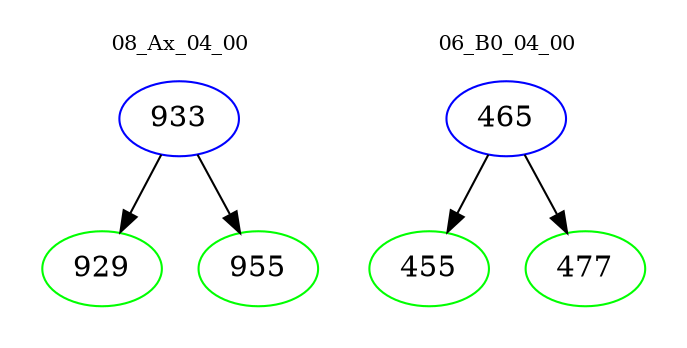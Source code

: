 digraph{
subgraph cluster_0 {
color = white
label = "08_Ax_04_00";
fontsize=10;
T0_933 [label="933", color="blue"]
T0_933 -> T0_929 [color="black"]
T0_929 [label="929", color="green"]
T0_933 -> T0_955 [color="black"]
T0_955 [label="955", color="green"]
}
subgraph cluster_1 {
color = white
label = "06_B0_04_00";
fontsize=10;
T1_465 [label="465", color="blue"]
T1_465 -> T1_455 [color="black"]
T1_455 [label="455", color="green"]
T1_465 -> T1_477 [color="black"]
T1_477 [label="477", color="green"]
}
}
